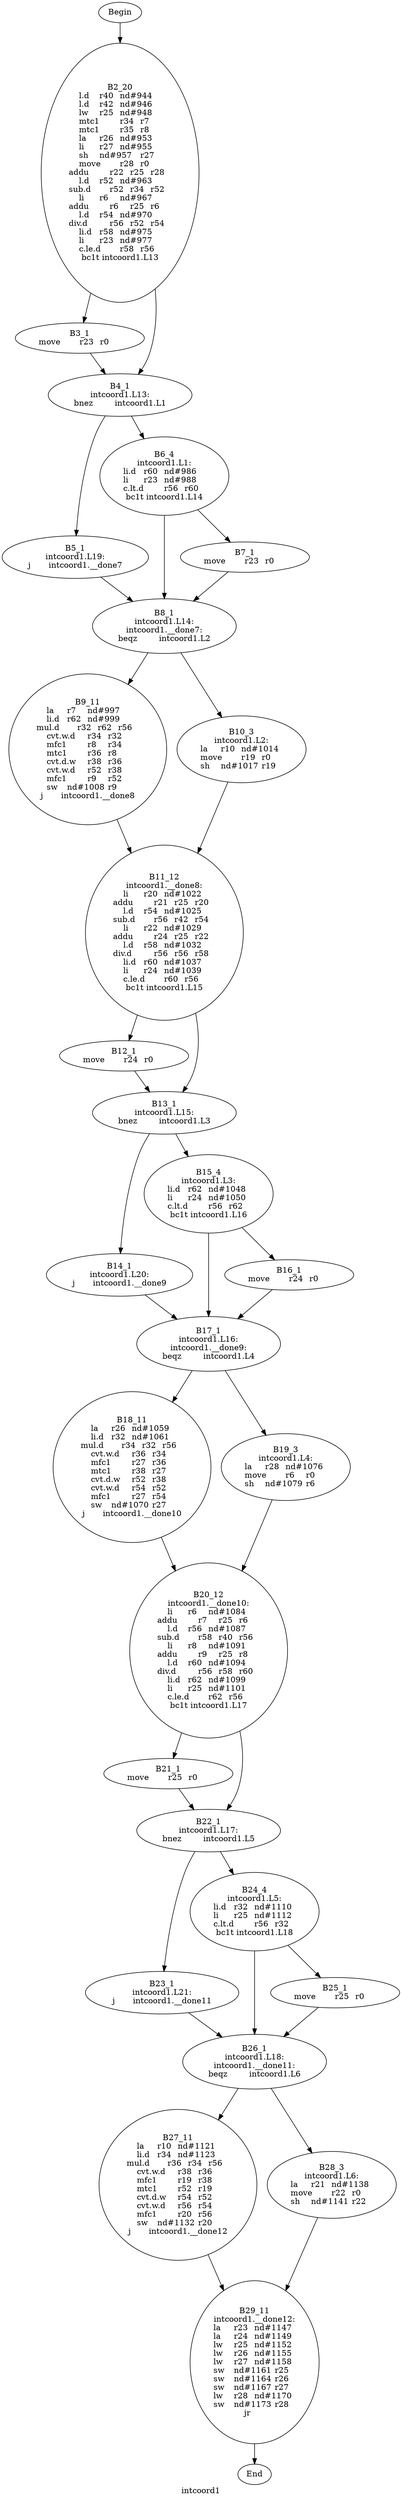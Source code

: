 digraph G{
	label = "intcoord1"	style = "dashed";
	color = purple;
	Node0 [label = "Begin"];
	Node0 -> {Node2 }
	Node1 [label = "End"];
	Node1 -> {}
	Node2 [label = "B2_20\nl.d	r40	nd#944	\nl.d	r42	nd#946	\nlw	r25	nd#948	\nmtc1	r34	r7	\nmtc1	r35	r8	\nla	r26	nd#953	\nli	r27	nd#955	\nsh	nd#957	r27	\nmove	r28	r0	\naddu	r22	r25	r28	\nl.d	r52	nd#963	\nsub.d	r52	r34	r52	\nli	r6	nd#967	\naddu	r6	r25	r6	\nl.d	r54	nd#970	\ndiv.d	r56	r52	r54	\nli.d	r58	nd#975	\nli	r23	nd#977	\nc.le.d	r58	r56	\nbc1t	intcoord1.L13\n"];
	Node2 -> {Node3 Node4 }
	Node3 [label = "B3_1\nmove	r23	r0	\n"];
	Node3 -> {Node4 }
	Node4 [label = "B4_1\nintcoord1.L13:\nbnez	intcoord1.L1\n"];
	Node4 -> {Node5 Node6 }
	Node5 [label = "B5_1\nintcoord1.L19:\nj	intcoord1.__done7\n"];
	Node5 -> {Node8 }
	Node6 [label = "B6_4\nintcoord1.L1:\nli.d	r60	nd#986	\nli	r23	nd#988	\nc.lt.d	r56	r60	\nbc1t	intcoord1.L14\n"];
	Node6 -> {Node7 Node8 }
	Node7 [label = "B7_1\nmove	r23	r0	\n"];
	Node7 -> {Node8 }
	Node8 [label = "B8_1\nintcoord1.L14:\nintcoord1.__done7:\nbeqz	intcoord1.L2\n"];
	Node8 -> {Node9 Node10 }
	Node9 [label = "B9_11\nla	r7	nd#997	\nli.d	r62	nd#999	\nmul.d	r32	r62	r56	\ncvt.w.d	r34	r32	\nmfc1	r8	r34	\nmtc1	r36	r8	\ncvt.d.w	r38	r36	\ncvt.w.d	r52	r38	\nmfc1	r9	r52	\nsw	nd#1008	r9	\nj	intcoord1.__done8\n"];
	Node9 -> {Node11 }
	Node10 [label = "B10_3\nintcoord1.L2:\nla	r10	nd#1014	\nmove	r19	r0	\nsh	nd#1017	r19	\n"];
	Node10 -> {Node11 }
	Node11 [label = "B11_12\nintcoord1.__done8:\nli	r20	nd#1022	\naddu	r21	r25	r20	\nl.d	r54	nd#1025	\nsub.d	r56	r42	r54	\nli	r22	nd#1029	\naddu	r24	r25	r22	\nl.d	r58	nd#1032	\ndiv.d	r56	r56	r58	\nli.d	r60	nd#1037	\nli	r24	nd#1039	\nc.le.d	r60	r56	\nbc1t	intcoord1.L15\n"];
	Node11 -> {Node12 Node13 }
	Node12 [label = "B12_1\nmove	r24	r0	\n"];
	Node12 -> {Node13 }
	Node13 [label = "B13_1\nintcoord1.L15:\nbnez	intcoord1.L3\n"];
	Node13 -> {Node14 Node15 }
	Node14 [label = "B14_1\nintcoord1.L20:\nj	intcoord1.__done9\n"];
	Node14 -> {Node17 }
	Node15 [label = "B15_4\nintcoord1.L3:\nli.d	r62	nd#1048	\nli	r24	nd#1050	\nc.lt.d	r56	r62	\nbc1t	intcoord1.L16\n"];
	Node15 -> {Node16 Node17 }
	Node16 [label = "B16_1\nmove	r24	r0	\n"];
	Node16 -> {Node17 }
	Node17 [label = "B17_1\nintcoord1.L16:\nintcoord1.__done9:\nbeqz	intcoord1.L4\n"];
	Node17 -> {Node18 Node19 }
	Node18 [label = "B18_11\nla	r26	nd#1059	\nli.d	r32	nd#1061	\nmul.d	r34	r32	r56	\ncvt.w.d	r36	r34	\nmfc1	r27	r36	\nmtc1	r38	r27	\ncvt.d.w	r52	r38	\ncvt.w.d	r54	r52	\nmfc1	r27	r54	\nsw	nd#1070	r27	\nj	intcoord1.__done10\n"];
	Node18 -> {Node20 }
	Node19 [label = "B19_3\nintcoord1.L4:\nla	r28	nd#1076	\nmove	r6	r0	\nsh	nd#1079	r6	\n"];
	Node19 -> {Node20 }
	Node20 [label = "B20_12\nintcoord1.__done10:\nli	r6	nd#1084	\naddu	r7	r25	r6	\nl.d	r56	nd#1087	\nsub.d	r58	r40	r56	\nli	r8	nd#1091	\naddu	r9	r25	r8	\nl.d	r60	nd#1094	\ndiv.d	r56	r58	r60	\nli.d	r62	nd#1099	\nli	r25	nd#1101	\nc.le.d	r62	r56	\nbc1t	intcoord1.L17\n"];
	Node20 -> {Node21 Node22 }
	Node21 [label = "B21_1\nmove	r25	r0	\n"];
	Node21 -> {Node22 }
	Node22 [label = "B22_1\nintcoord1.L17:\nbnez	intcoord1.L5\n"];
	Node22 -> {Node23 Node24 }
	Node23 [label = "B23_1\nintcoord1.L21:\nj	intcoord1.__done11\n"];
	Node23 -> {Node26 }
	Node24 [label = "B24_4\nintcoord1.L5:\nli.d	r32	nd#1110	\nli	r25	nd#1112	\nc.lt.d	r56	r32	\nbc1t	intcoord1.L18\n"];
	Node24 -> {Node25 Node26 }
	Node25 [label = "B25_1\nmove	r25	r0	\n"];
	Node25 -> {Node26 }
	Node26 [label = "B26_1\nintcoord1.L18:\nintcoord1.__done11:\nbeqz	intcoord1.L6\n"];
	Node26 -> {Node27 Node28 }
	Node27 [label = "B27_11\nla	r10	nd#1121	\nli.d	r34	nd#1123	\nmul.d	r36	r34	r56	\ncvt.w.d	r38	r36	\nmfc1	r19	r38	\nmtc1	r52	r19	\ncvt.d.w	r54	r52	\ncvt.w.d	r56	r54	\nmfc1	r20	r56	\nsw	nd#1132	r20	\nj	intcoord1.__done12\n"];
	Node27 -> {Node29 }
	Node28 [label = "B28_3\nintcoord1.L6:\nla	r21	nd#1138	\nmove	r22	r0	\nsh	nd#1141	r22	\n"];
	Node28 -> {Node29 }
	Node29 [label = "B29_11\nintcoord1.__done12:\nla	r23	nd#1147	\nla	r24	nd#1149	\nlw	r25	nd#1152	\nlw	r26	nd#1155	\nlw	r27	nd#1158	\nsw	nd#1161	r25	\nsw	nd#1164	r26	\nsw	nd#1167	r27	\nlw	r28	nd#1170	\nsw	nd#1173	r28	\njr	\n"];
	Node29 -> {Node1 }
}

